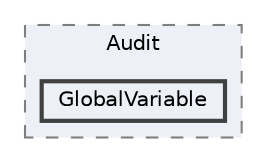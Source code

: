digraph "Web/Modules/EleWise.ELMA.BusinessRules.Web/Components/Audit/GlobalVariable"
{
 // LATEX_PDF_SIZE
  bgcolor="transparent";
  edge [fontname=Helvetica,fontsize=10,labelfontname=Helvetica,labelfontsize=10];
  node [fontname=Helvetica,fontsize=10,shape=box,height=0.2,width=0.4];
  compound=true
  subgraph clusterdir_1d2ecbae34327594147d4d88d6d36d1a {
    graph [ bgcolor="#edf0f7", pencolor="grey50", label="Audit", fontname=Helvetica,fontsize=10 style="filled,dashed", URL="dir_1d2ecbae34327594147d4d88d6d36d1a.html",tooltip=""]
  dir_4aeb9ee9f2d7743cbc53bd985ce8eabc [label="GlobalVariable", fillcolor="#edf0f7", color="grey25", style="filled,bold", URL="dir_4aeb9ee9f2d7743cbc53bd985ce8eabc.html",tooltip=""];
  }
}
